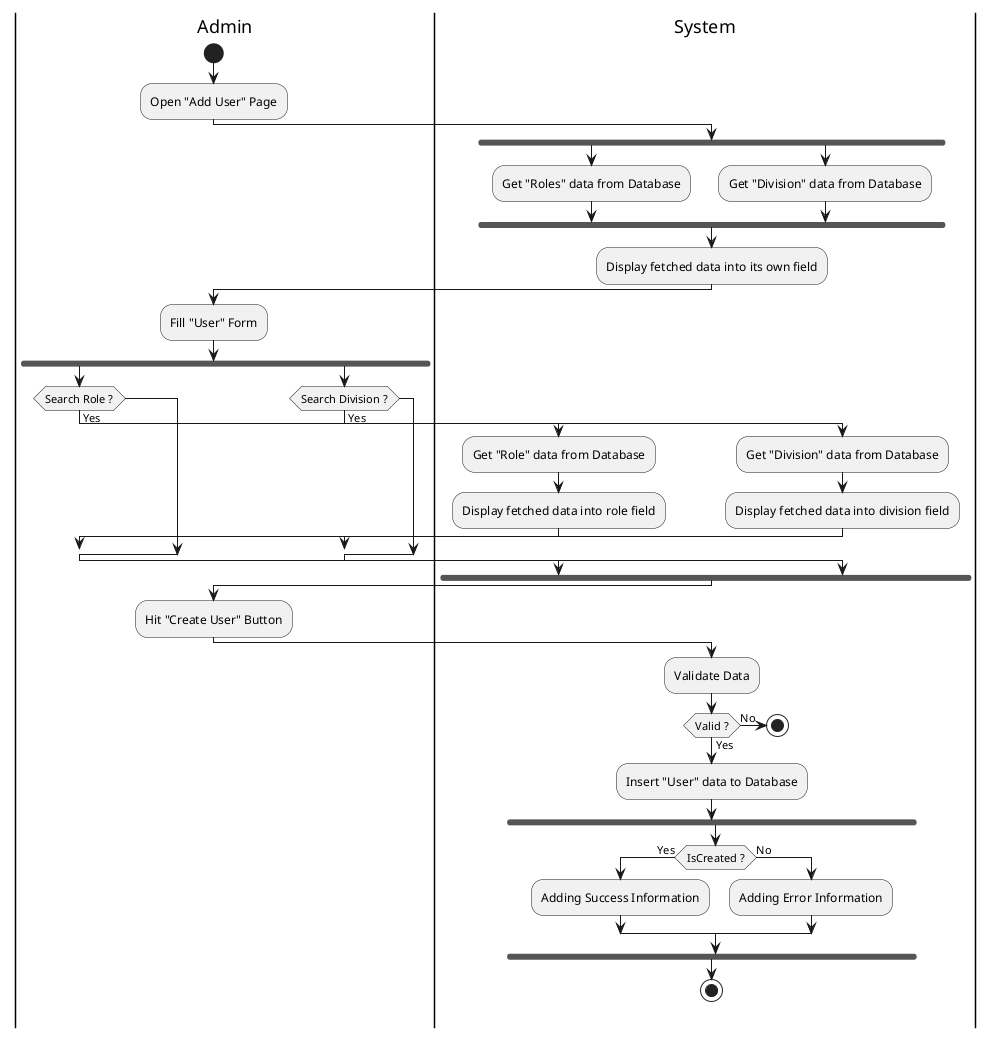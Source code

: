 @startuml CreateUser

skinparam ConditionEndStyle hline
skinparam Monochrome true
skinparam Shadowing false

|Admin|
start
:Open "Add User" Page;

|System|
fork
    :Get "Roles" data from Database;
forkagain
    :Get "Division" data from Database;
endfork
:Display fetched data into its own field;

|Admin|
:Fill "User" Form;

fork
|Admin|
if (Search Role ?) then (Yes)
    |System|
    :Get "Role" data from Database;
    :Display fetched data into role field;
endif
forkagain
|Admin|
if (Search Division ?) then (Yes)
    |System|
    :Get "Division" data from Database;
    :Display fetched data into division field;
endif
endfork

|Admin|
:Hit "Create User" Button;

|System|
:Validate Data;
if (Valid ?) then (Yes)
    :Insert "User" data to Database;
    fork
        if (IsCreated ?) then (Yes)
            :Adding Success Information;
        else (No)
            :Adding Error Information;
        endif
    endfork
    stop
else (No)
    stop
endif
@enduml
